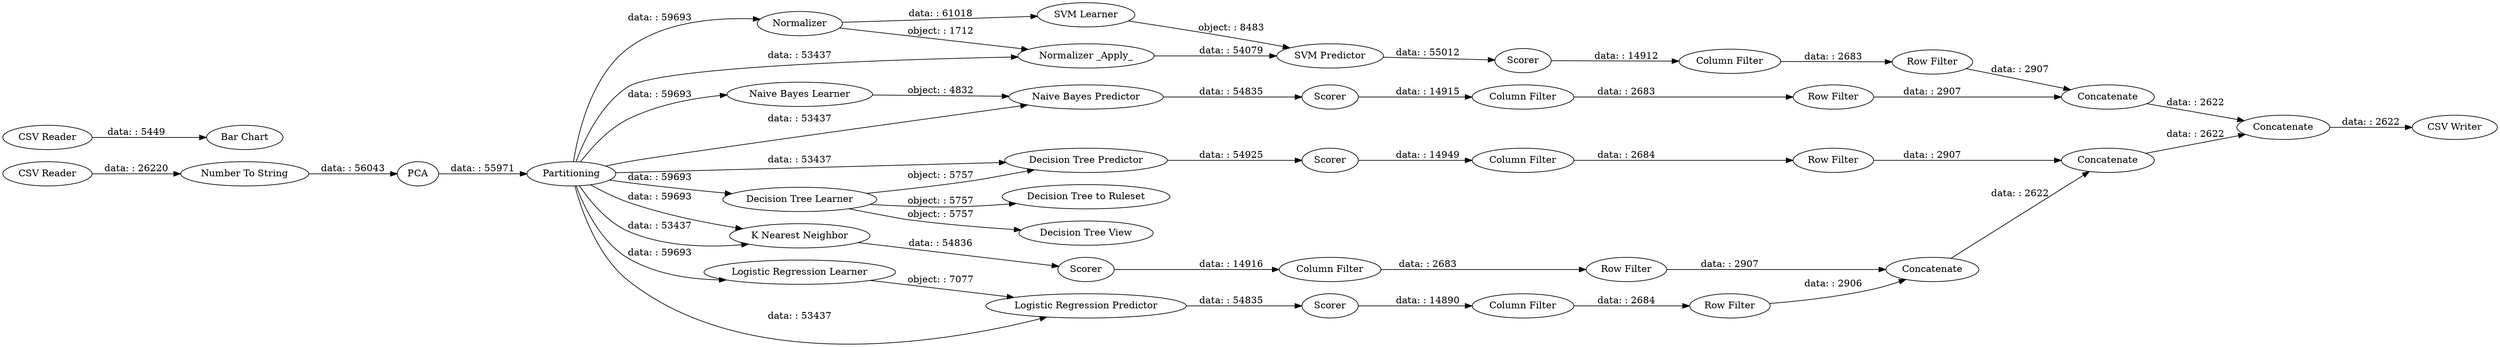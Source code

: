 digraph {
	"5658299296653780739_20" [label=Scorer]
	"5658299296653780739_18" [label="Logistic Regression Learner"]
	"5658299296653780739_8" [label="SVM Learner"]
	"5658299296653780739_37" [label="Row Filter"]
	"5658299296653780739_38" [label=Concatenate]
	"5658299296653780739_15" [label=Scorer]
	"5658299296653780739_12" [label="Number To String"]
	"5658299296653780739_9" [label="SVM Predictor"]
	"5658299296653780739_33" [label="Row Filter"]
	"5658299296653780739_44" [label="CSV Reader"]
	"5658299296653780739_13" [label="Naive Bayes Learner"]
	"5658299296653780739_17" [label=Scorer]
	"5658299296653780739_25" [label=Scorer]
	"5658299296653780739_24" [label="Decision Tree to Ruleset"]
	"5658299296653780739_34" [label="Column Filter"]
	"5658299296653780739_36" [label="Column Filter"]
	"5658299296653780739_39" [label=Concatenate]
	"5658299296653780739_7" [label="Normalizer _Apply_"]
	"5658299296653780739_10" [label=Scorer]
	"5658299296653780739_14" [label="Naive Bayes Predictor"]
	"5658299296653780739_40" [label=Concatenate]
	"5658299296653780739_19" [label="Logistic Regression Predictor"]
	"5658299296653780739_22" [label="Decision Tree View"]
	"5658299296653780739_29" [label="Column Filter"]
	"5658299296653780739_35" [label="Row Filter"]
	"5658299296653780739_41" [label=Concatenate]
	"5658299296653780739_6" [label=Partitioning]
	"5658299296653780739_43" [label="CSV Writer"]
	"5658299296653780739_16" [label="K Nearest Neighbor"]
	"5658299296653780739_42" [label="Bar Chart"]
	"5658299296653780739_11" [label=PCA]
	"5658299296653780739_3" [label=Normalizer]
	"5658299296653780739_1" [label="CSV Reader"]
	"5658299296653780739_32" [label="Column Filter"]
	"5658299296653780739_23" [label="Decision Tree Predictor"]
	"5658299296653780739_21" [label="Decision Tree Learner"]
	"5658299296653780739_31" [label="Row Filter"]
	"5658299296653780739_30" [label="Row Filter"]
	"5658299296653780739_26" [label="Column Filter"]
	"5658299296653780739_23" -> "5658299296653780739_25" [label="data: : 54925"]
	"5658299296653780739_21" -> "5658299296653780739_22" [label="object: : 5757"]
	"5658299296653780739_16" -> "5658299296653780739_17" [label="data: : 54836"]
	"5658299296653780739_6" -> "5658299296653780739_21" [label="data: : 59693"]
	"5658299296653780739_6" -> "5658299296653780739_16" [label="data: : 59693"]
	"5658299296653780739_15" -> "5658299296653780739_29" [label="data: : 14915"]
	"5658299296653780739_44" -> "5658299296653780739_42" [label="data: : 5449"]
	"5658299296653780739_36" -> "5658299296653780739_37" [label="data: : 2684"]
	"5658299296653780739_35" -> "5658299296653780739_39" [label="data: : 2906"]
	"5658299296653780739_32" -> "5658299296653780739_33" [label="data: : 2683"]
	"5658299296653780739_6" -> "5658299296653780739_3" [label="data: : 59693"]
	"5658299296653780739_8" -> "5658299296653780739_9" [label="object: : 8483"]
	"5658299296653780739_6" -> "5658299296653780739_23" [label="data: : 53437"]
	"5658299296653780739_9" -> "5658299296653780739_10" [label="data: : 55012"]
	"5658299296653780739_41" -> "5658299296653780739_43" [label="data: : 2622"]
	"5658299296653780739_10" -> "5658299296653780739_26" [label="data: : 14912"]
	"5658299296653780739_37" -> "5658299296653780739_40" [label="data: : 2907"]
	"5658299296653780739_6" -> "5658299296653780739_18" [label="data: : 59693"]
	"5658299296653780739_12" -> "5658299296653780739_11" [label="data: : 56043"]
	"5658299296653780739_6" -> "5658299296653780739_7" [label="data: : 53437"]
	"5658299296653780739_13" -> "5658299296653780739_14" [label="object: : 4832"]
	"5658299296653780739_17" -> "5658299296653780739_32" [label="data: : 14916"]
	"5658299296653780739_39" -> "5658299296653780739_40" [label="data: : 2622"]
	"5658299296653780739_19" -> "5658299296653780739_20" [label="data: : 54835"]
	"5658299296653780739_6" -> "5658299296653780739_19" [label="data: : 53437"]
	"5658299296653780739_6" -> "5658299296653780739_13" [label="data: : 59693"]
	"5658299296653780739_25" -> "5658299296653780739_36" [label="data: : 14949"]
	"5658299296653780739_30" -> "5658299296653780739_38" [label="data: : 2907"]
	"5658299296653780739_6" -> "5658299296653780739_16" [label="data: : 53437"]
	"5658299296653780739_38" -> "5658299296653780739_41" [label="data: : 2622"]
	"5658299296653780739_40" -> "5658299296653780739_41" [label="data: : 2622"]
	"5658299296653780739_31" -> "5658299296653780739_38" [label="data: : 2907"]
	"5658299296653780739_29" -> "5658299296653780739_30" [label="data: : 2683"]
	"5658299296653780739_3" -> "5658299296653780739_8" [label="data: : 61018"]
	"5658299296653780739_33" -> "5658299296653780739_39" [label="data: : 2907"]
	"5658299296653780739_18" -> "5658299296653780739_19" [label="object: : 7077"]
	"5658299296653780739_14" -> "5658299296653780739_15" [label="data: : 54835"]
	"5658299296653780739_26" -> "5658299296653780739_31" [label="data: : 2683"]
	"5658299296653780739_11" -> "5658299296653780739_6" [label="data: : 55971"]
	"5658299296653780739_7" -> "5658299296653780739_9" [label="data: : 54079"]
	"5658299296653780739_20" -> "5658299296653780739_34" [label="data: : 14890"]
	"5658299296653780739_6" -> "5658299296653780739_14" [label="data: : 53437"]
	"5658299296653780739_34" -> "5658299296653780739_35" [label="data: : 2684"]
	"5658299296653780739_1" -> "5658299296653780739_12" [label="data: : 26220"]
	"5658299296653780739_21" -> "5658299296653780739_24" [label="object: : 5757"]
	"5658299296653780739_3" -> "5658299296653780739_7" [label="object: : 1712"]
	"5658299296653780739_21" -> "5658299296653780739_23" [label="object: : 5757"]
	rankdir=LR
}
